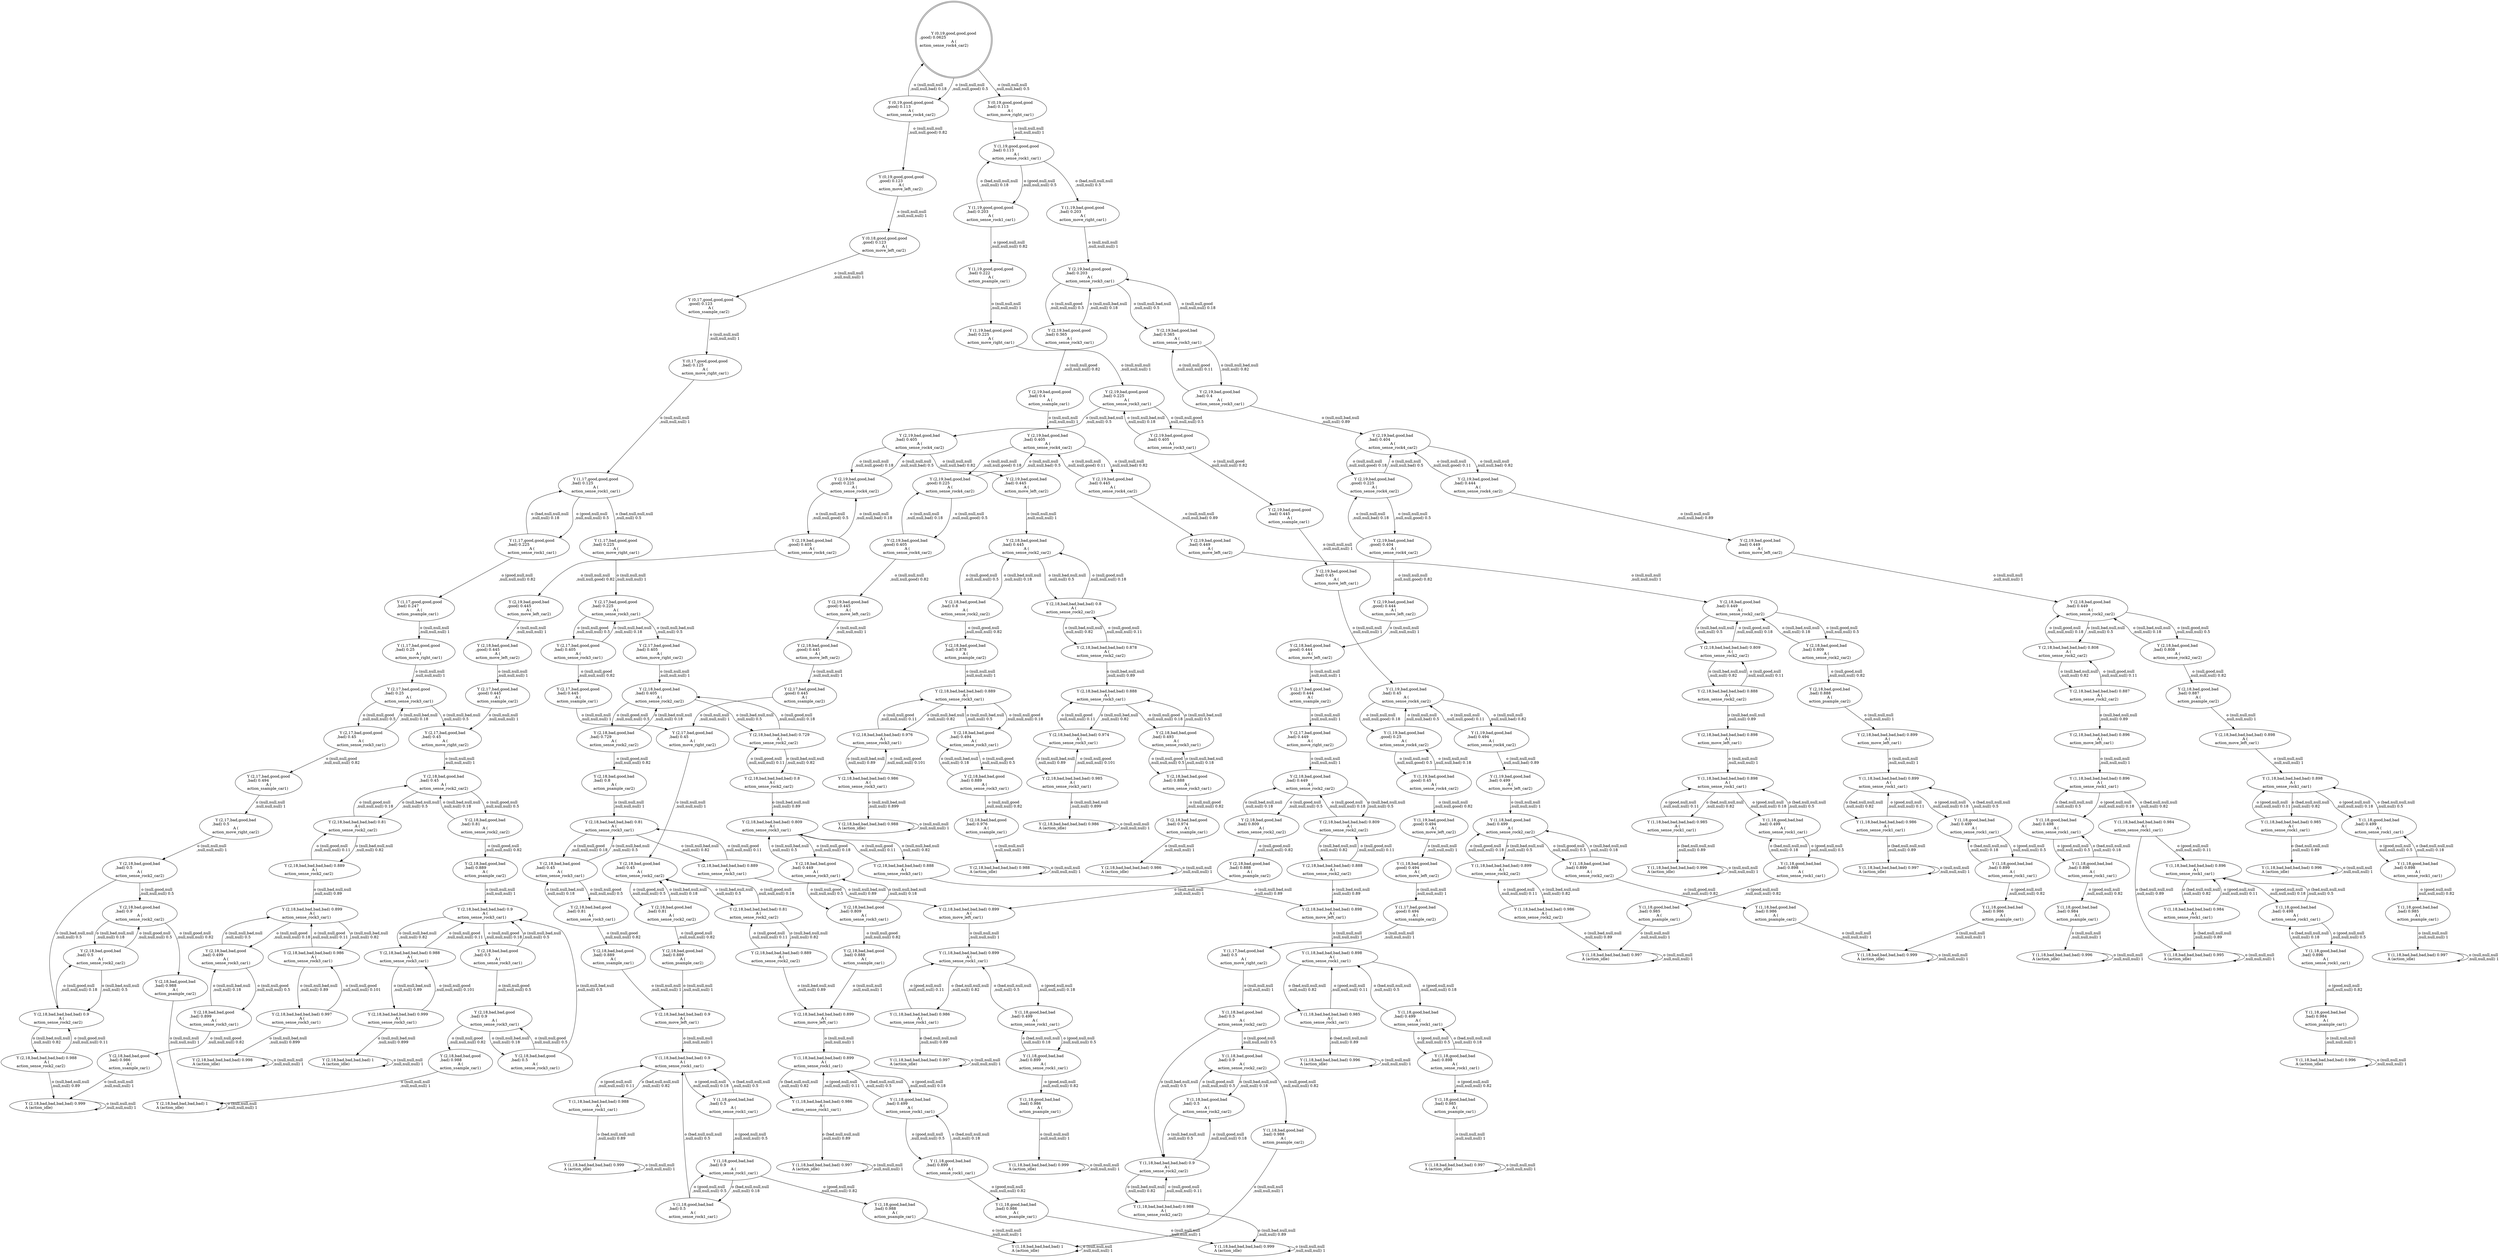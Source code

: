 digraph G
{
root [label="Y (0,19,good,good,good\n,good) 0.0625\lA (\naction_sense_rock4_car2)\l" shape=doublecircle labeljust="l"];
x0row15 [label="Y (0,19,good,good,good\n,good) 0.113\lA (\naction_sense_rock4_car2)\l"];
x0row16 [label="Y (0,19,good,good,good\n,bad) 0.113\lA (\naction_move_right_car1)\l"];
x0row31 [label="Y (0,19,good,good,good\n,good) 0.123\lA (\naction_move_left_car2)\l"];
x0row40 [label="Y (0,18,good,good,good\n,good) 0.123\lA (\naction_move_left_car2)\l"];
x0row55 [label="Y (0,17,good,good,good\n,good) 0.123\lA (\naction_ssample_car2)\l"];
x0row73 [label="Y (0,17,good,good,good\n,bad) 0.125\lA (\naction_move_right_car1)\l"];
x0row80 [label="Y (1,17,good,good,good\n,bad) 0.125\lA (\naction_sense_rock1_car1)\l"];
x0row94 [label="Y (1,17,bad,good,good\n,bad) 0.25\lA (\naction_move_right_car1)\l"];
x0row95 [label="Y (1,17,good,good,good\n,bad) 0.225\lA (\naction_sense_rock1_car1)\l"];
x0row96 [label="Y (1,17,bad,good,good\n,bad) 0.225\lA (\naction_move_right_car1)\l"];
x0row108 [label="Y (1,17,good,good,good\n,bad) 0.247\lA (\naction_psample_car1)\l"];
x0row130 [label="Y (2,17,bad,good,good\n,bad) 0.25\lA (\naction_sense_rock3_car1)\l"];
x0row141 [label="Y (2,17,bad,good,bad\n,bad) 0.5\lA (\naction_move_right_car2)\l"];
x0row142 [label="Y (2,17,bad,good,good\n,bad) 0.45\lA (\naction_sense_rock3_car1)\l"];
x0row143 [label="Y (2,17,bad,good,bad\n,bad) 0.45\lA (\naction_move_right_car2)\l"];
x0row152 [label="Y (2,17,bad,good,good\n,bad) 0.494\lA (\naction_ssample_car1)\l"];
x0row168 [label="Y (1,17,bad,good,bad\n,bad) 0.5\lA (\naction_move_right_car2)\l"];
x0row171 [label="Y (2,18,bad,good,bad\n,bad) 0.5\lA (\naction_sense_rock2_car2)\l"];
x0row175 [label="Y (1,18,bad,good,bad\n,bad) 0.5\lA (\naction_sense_rock2_car2)\l"];
x0row177 [label="Y (2,18,bad,good,bad\n,bad) 0.5\lA (\naction_sense_rock2_car2)\l"];
x0row180 [label="Y (2,18,bad,bad,bad,bad) 1\lA (action_idle)\l"];
x0row181 [label="Y (2,18,bad,good,bad\n,bad) 0.9\lA (\naction_sense_rock2_car2)\l"];
x0row182 [label="Y (2,18,bad,bad,bad,bad) 0.9\lA (\naction_sense_rock2_car2)\l"];
x0row183 [label="Y (1,18,bad,good,bad\n,bad) 0.9\lA (\naction_sense_rock2_car2)\l"];
x0row188 [label="Y (2,18,bad,good,bad\n,bad) 0.988\lA (\naction_psample_car2)\l"];
x0row189 [label="Y (1,18,bad,good,bad\n,bad) 0.988\lA (\naction_psample_car2)\l"];
x0row195 [label="Y (1,18,bad,bad,bad,bad) 1\lA (action_idle)\l"];
x0row200 [label="Y (1,18,bad,bad,bad,bad) 0.9\lA (\naction_sense_rock2_car2)\l"];
x0row205 [label="Y (2,18,bad,bad,bad,bad) 0.988\lA (\naction_sense_rock2_car2)\l"];
x0row206 [label="Y (1,18,bad,bad,bad,bad) 0.988\lA (\naction_sense_rock2_car2)\l"];
x0row211 [label="Y (2,18,bad,bad,bad,bad) 0.999\lA (action_idle)\l"];
x0row212 [label="Y (1,18,bad,bad,bad,bad) 0.999\lA (action_idle)\l"];
x0row383 [label="Y (1,18,bad,bad,bad,bad) 0.997\lA (action_idle)\l"];
x0row221 [label="Y (2,18,bad,good,bad\n,bad) 0.45\lA (\naction_sense_rock2_car2)\l"];
x0row232 [label="Y (2,18,bad,bad,bad,bad) 0.9\lA (\naction_sense_rock3_car1)\l"];
x0row233 [label="Y (2,18,bad,good,bad\n,bad) 0.81\lA (\naction_sense_rock2_car2)\l"];
x0row234 [label="Y (2,18,bad,bad,bad,bad) 0.81\lA (\naction_sense_rock2_car2)\l"];
x0row244 [label="Y (2,18,bad,good,bad\n,bad) 0.889\lA (\naction_psample_car2)\l"];
x0row259 [label="Y (2,18,bad,bad,good\n,bad) 0.5\lA (\naction_sense_rock3_car1)\l"];
x0row260 [label="Y (2,18,bad,bad,bad,bad) 0.988\lA (\naction_sense_rock3_car1)\l"];
x0row267 [label="Y (2,18,bad,bad,good\n,bad) 0.5\lA (\naction_sense_rock3_car1)\l"];
x0row269 [label="Y (2,18,bad,bad,good\n,bad) 0.9\lA (\naction_sense_rock3_car1)\l"];
x0row277 [label="Y (2,18,bad,bad,good\n,bad) 0.988\lA (\naction_ssample_car1)\l"];
x0row293 [label="Y (2,18,bad,bad,bad,bad) 0.999\lA (\naction_sense_rock3_car1)\l"];
x0row299 [label="Y (1,18,bad,bad,bad,bad) 0.999\lA (action_idle)\l"];
x0row301 [label="Y (2,18,bad,bad,bad,bad) 1\lA (action_idle)\l"];
x0row322 [label="Y (2,18,bad,bad,bad,bad) 0.889\lA (\naction_sense_rock2_car2)\l"];
x0row332 [label="Y (2,18,bad,bad,bad,bad) 0.899\lA (\naction_sense_rock3_car1)\l"];
x0row337 [label="Y (2,18,bad,bad,good\n,bad) 0.499\lA (\naction_sense_rock3_car1)\l"];
x0row338 [label="Y (2,18,bad,bad,bad,bad) 0.986\lA (\naction_sense_rock3_car1)\l"];
x0row347 [label="Y (2,18,bad,bad,good\n,bad) 0.899\lA (\naction_sense_rock3_car1)\l"];
x0row356 [label="Y (2,18,bad,bad,good\n,bad) 0.986\lA (\naction_ssample_car1)\l"];
x0row376 [label="Y (2,18,bad,bad,bad,bad) 0.997\lA (\naction_sense_rock3_car1)\l"];
x0row742 [label="Y (1,18,good,bad,bad\n,bad) 0.899\lA (\naction_sense_rock1_car1)\l"];
x0row385 [label="Y (2,18,bad,bad,bad,bad) 0.998\lA (action_idle)\l"];
x0row404 [label="Y (2,17,bad,good,good\n,bad) 0.225\lA (\naction_sense_rock3_car1)\l"];
x0row416 [label="Y (2,17,bad,good,bad\n,bad) 0.45\lA (\naction_move_right_car2)\l"];
x0row419 [label="Y (2,17,bad,good,good\n,bad) 0.405\lA (\naction_sense_rock3_car1)\l"];
x0row420 [label="Y (2,17,bad,good,bad\n,bad) 0.405\lA (\naction_move_right_car2)\l"];
x0row431 [label="Y (2,17,bad,good,good\n,bad) 0.445\lA (\naction_ssample_car1)\l"];
x0row453 [label="Y (2,18,bad,good,bad\n,bad) 0.45\lA (\naction_sense_rock2_car2)\l"];
x0row463 [label="Y (2,18,bad,bad,bad,bad) 0.9\lA (\naction_move_left_car1)\l"];
x0row464 [label="Y (2,18,bad,good,bad\n,bad) 0.81\lA (\naction_sense_rock2_car2)\l"];
x0row465 [label="Y (2,18,bad,bad,bad,bad) 0.81\lA (\naction_sense_rock2_car2)\l"];
x0row473 [label="Y (2,18,bad,good,bad\n,bad) 0.889\lA (\naction_psample_car2)\l"];
x0row482 [label="Y (1,18,bad,bad,bad,bad) 0.9\lA (\naction_sense_rock1_car1)\l"];
x0row491 [label="Y (1,18,good,bad,bad\n,bad) 0.5\lA (\naction_sense_rock1_car1)\l"];
x0row492 [label="Y (1,18,bad,bad,bad,bad) 0.988\lA (\naction_sense_rock1_car1)\l"];
x0row498 [label="Y (1,18,good,bad,bad\n,bad) 0.5\lA (\naction_sense_rock1_car1)\l"];
x0row500 [label="Y (1,18,good,bad,bad\n,bad) 0.9\lA (\naction_sense_rock1_car1)\l"];
x0row507 [label="Y (1,18,good,bad,bad\n,bad) 0.988\lA (\naction_psample_car1)\l"];
x0row526 [label="Y (1,18,bad,bad,bad,bad) 0.999\lA (action_idle)\l"];
x0row544 [label="Y (2,18,bad,bad,bad,bad) 0.889\lA (\naction_sense_rock2_car2)\l"];
x0row552 [label="Y (2,18,bad,bad,bad,bad) 0.899\lA (\naction_move_left_car1)\l"];
x0row553 [label="Y (1,18,bad,bad,bad,bad) 0.899\lA (\naction_sense_rock1_car1)\l"];
x0row563 [label="Y (1,18,good,bad,bad\n,bad) 0.499\lA (\naction_sense_rock1_car1)\l"];
x0row564 [label="Y (1,18,bad,bad,bad,bad) 0.986\lA (\naction_sense_rock1_car1)\l"];
x0row572 [label="Y (1,18,good,bad,bad\n,bad) 0.899\lA (\naction_sense_rock1_car1)\l"];
x0row581 [label="Y (1,18,good,bad,bad\n,bad) 0.986\lA (\naction_psample_car1)\l"];
x0row605 [label="Y (1,18,bad,bad,bad,bad) 0.997\lA (action_idle)\l"];
x0row625 [label="Y (2,18,bad,good,bad\n,bad) 0.405\lA (\naction_sense_rock2_car2)\l"];
x0row638 [label="Y (2,18,bad,bad,bad,bad) 0.81\lA (\naction_sense_rock3_car1)\l"];
x0row639 [label="Y (2,18,bad,good,bad\n,bad) 0.729\lA (\naction_sense_rock2_car2)\l"];
x0row640 [label="Y (2,18,bad,bad,bad,bad) 0.729\lA (\naction_sense_rock2_car2)\l"];
x0row652 [label="Y (2,18,bad,good,bad\n,bad) 0.8\lA (\naction_psample_car2)\l"];
x0row671 [label="Y (2,18,bad,bad,good\n,bad) 0.45\lA (\naction_sense_rock3_car1)\l"];
x0row672 [label="Y (2,18,bad,bad,bad,bad) 0.889\lA (\naction_sense_rock3_car1)\l"];
x0row682 [label="Y (2,18,bad,bad,good\n,bad) 0.81\lA (\naction_sense_rock3_car1)\l"];
x0row692 [label="Y (2,18,bad,bad,good\n,bad) 0.889\lA (\naction_ssample_car1)\l"];
x0row712 [label="Y (2,18,bad,bad,bad,bad) 0.899\lA (\naction_move_left_car1)\l"];
x0row718 [label="Y (1,18,bad,bad,bad,bad) 0.899\lA (\naction_sense_rock1_car1)\l"];
x0row730 [label="Y (1,18,good,bad,bad\n,bad) 0.499\lA (\naction_sense_rock1_car1)\l"];
x0row731 [label="Y (1,18,bad,bad,bad,bad) 0.986\lA (\naction_sense_rock1_car1)\l"];
x0row1689 [label="Y (2,19,bad,good,bad\n,bad) 0.405\lA (\naction_sense_rock4_car2)\l"];
x0row753 [label="Y (1,18,good,bad,bad\n,bad) 0.986\lA (\naction_psample_car1)\l"];
x0row784 [label="Y (1,18,bad,bad,bad,bad) 0.997\lA (action_idle)\l"];
x0row812 [label="Y (2,18,bad,bad,bad,bad) 0.8\lA (\naction_sense_rock2_car2)\l"];
x0row824 [label="Y (2,18,bad,bad,bad,bad) 0.809\lA (\naction_sense_rock3_car1)\l"];
x0row831 [label="Y (2,18,bad,bad,good\n,bad) 0.449\lA (\naction_sense_rock3_car1)\l"];
x0row832 [label="Y (2,18,bad,bad,bad,bad) 0.888\lA (\naction_sense_rock3_car1)\l"];
x0row843 [label="Y (2,18,bad,bad,good\n,bad) 0.809\lA (\naction_sense_rock3_car1)\l"];
x0row854 [label="Y (2,18,bad,bad,good\n,bad) 0.888\lA (\naction_ssample_car1)\l"];
x0row878 [label="Y (2,18,bad,bad,bad,bad) 0.898\lA (\naction_move_left_car1)\l"];
x0row885 [label="Y (1,18,bad,bad,bad,bad) 0.898\lA (\naction_sense_rock1_car1)\l"];
x0row893 [label="Y (2,18,bad,bad,bad,bad) 0.888\lA (\naction_sense_rock2_car2)\l"];
x0row899 [label="Y (1,18,good,bad,bad\n,bad) 0.499\lA (\naction_sense_rock1_car1)\l"];
x0row900 [label="Y (1,18,bad,bad,bad,bad) 0.985\lA (\naction_sense_rock1_car1)\l"];
x0row913 [label="Y (1,18,good,bad,bad\n,bad) 0.898\lA (\naction_sense_rock1_car1)\l"];
x0row926 [label="Y (1,18,good,bad,bad\n,bad) 0.985\lA (\naction_psample_car1)\l"];
x0row963 [label="Y (1,18,bad,bad,bad,bad) 0.996\lA (action_idle)\l"];
x0row986 [label="Y (1,19,good,good,good\n,bad) 0.113\lA (\naction_sense_rock1_car1)\l"];
x0row1003 [label="Y (1,19,bad,good,good\n,bad) 0.225\lA (\naction_move_right_car1)\l"];
x0row1004 [label="Y (1,19,good,good,good\n,bad) 0.203\lA (\naction_sense_rock1_car1)\l"];
x0row1005 [label="Y (1,19,bad,good,good\n,bad) 0.203\lA (\naction_move_right_car1)\l"];
x0row1020 [label="Y (1,19,good,good,good\n,bad) 0.222\lA (\naction_psample_car1)\l"];
x0row1050 [label="Y (2,19,bad,good,good\n,bad) 0.225\lA (\naction_sense_rock3_car1)\l"];
x0row1065 [label="Y (2,19,bad,good,bad\n,bad) 0.45\lA (\naction_move_left_car1)\l"];
x0row1066 [label="Y (2,19,bad,good,good\n,bad) 0.405\lA (\naction_sense_rock3_car1)\l"];
x0row1067 [label="Y (2,19,bad,good,bad\n,bad) 0.405\lA (\naction_sense_rock4_car2)\l"];
x0row1080 [label="Y (2,19,bad,good,good\n,bad) 0.445\lA (\naction_ssample_car1)\l"];
x0row1104 [label="Y (1,19,bad,good,bad\n,bad) 0.45\lA (\naction_sense_rock4_car2)\l"];
x0row1122 [label="Y (1,19,bad,good,bad\n,good) 0.25\lA (\naction_sense_rock4_car2)\l"];
x0row1123 [label="Y (1,19,bad,good,bad\n,bad) 0.494\lA (\naction_sense_rock4_car2)\l"];
x0row1132 [label="Y (1,19,bad,good,bad\n,good) 0.45\lA (\naction_sense_rock4_car2)\l"];
x0row1142 [label="Y (1,19,bad,good,bad\n,good) 0.494\lA (\naction_move_left_car2)\l"];
x0row1148 [label="Y (1,18,bad,good,bad\n,good) 0.494\lA (\naction_move_left_car2)\l"];
x0row1158 [label="Y (1,17,bad,good,bad\n,good) 0.494\lA (\naction_ssample_car2)\l"];
x0row1183 [label="Y (1,18,bad,good,bad\n,bad) 0.5\lA (\naction_sense_rock2_car2)\l"];
x0row1215 [label="Y (1,19,bad,good,bad\n,bad) 0.499\lA (\naction_move_left_car2)\l"];
x0row1221 [label="Y (1,18,bad,good,bad\n,bad) 0.499\lA (\naction_sense_rock2_car2)\l"];
x0row1233 [label="Y (1,18,bad,bad,bad,bad) 0.999\lA (action_idle)\l"];
x0row1234 [label="Y (1,18,bad,good,bad\n,bad) 0.899\lA (\naction_sense_rock2_car2)\l"];
x0row1235 [label="Y (1,18,bad,bad,bad,bad) 0.899\lA (\naction_sense_rock2_car2)\l"];
x0row1246 [label="Y (1,18,bad,good,bad\n,bad) 0.986\lA (\naction_psample_car2)\l"];
x0row1278 [label="Y (1,18,bad,bad,bad,bad) 0.986\lA (\naction_sense_rock2_car2)\l"];
x0row1289 [label="Y (1,18,bad,bad,bad,bad) 0.997\lA (action_idle)\l"];
x0row1314 [label="Y (2,19,bad,good,bad\n,good) 0.225\lA (\naction_sense_rock4_car2)\l"];
x0row1315 [label="Y (2,19,bad,good,bad\n,bad) 0.445\lA (\naction_move_left_car2)\l"];
x0row1327 [label="Y (2,19,bad,good,bad\n,good) 0.405\lA (\naction_sense_rock4_car2)\l"];
x0row1340 [label="Y (2,19,bad,good,bad\n,good) 0.445\lA (\naction_move_left_car2)\l"];
x0row1347 [label="Y (2,18,bad,good,bad\n,good) 0.445\lA (\naction_move_left_car2)\l"];
x0row1360 [label="Y (2,17,bad,good,bad\n,good) 0.445\lA (\naction_ssample_car2)\l"];
x0row1387 [label="Y (2,18,bad,good,bad\n,bad) 0.445\lA (\naction_sense_rock2_car2)\l"];
x0row1403 [label="Y (2,18,bad,bad,bad,bad) 0.889\lA (\naction_sense_rock3_car1)\l"];
x0row1404 [label="Y (2,18,bad,good,bad\n,bad) 0.8\lA (\naction_sense_rock2_car2)\l"];
x0row1405 [label="Y (2,18,bad,bad,bad,bad) 0.8\lA (\naction_sense_rock2_car2)\l"];
x0row1420 [label="Y (2,18,bad,good,bad\n,bad) 0.878\lA (\naction_psample_car2)\l"];
x0row1442 [label="Y (2,18,bad,bad,bad,bad) 0.988\lA (action_idle)\l"];
x0row1443 [label="Y (2,18,bad,bad,good\n,bad) 0.494\lA (\naction_sense_rock3_car1)\l"];
x0row1444 [label="Y (2,18,bad,bad,bad,bad) 0.976\lA (\naction_sense_rock3_car1)\l"];
x0row1456 [label="Y (2,18,bad,bad,good\n,bad) 0.889\lA (\naction_sense_rock3_car1)\l"];
x0row1468 [label="Y (2,18,bad,bad,good\n,bad) 0.976\lA (\naction_ssample_car1)\l"];
x0row1501 [label="Y (2,18,bad,bad,bad,bad) 0.986\lA (\naction_sense_rock3_car1)\l"];
x0row1513 [label="Y (2,18,bad,bad,bad,bad) 0.988\lA (action_idle)\l"];
x0row1545 [label="Y (2,18,bad,bad,bad,bad) 0.878\lA (\naction_sense_rock2_car2)\l"];
x0row1560 [label="Y (2,18,bad,bad,bad,bad) 0.888\lA (\naction_sense_rock3_car1)\l"];
x0row1567 [label="Y (2,18,bad,bad,bad,bad) 0.986\lA (action_idle)\l"];
x0row1568 [label="Y (2,18,bad,bad,good\n,bad) 0.493\lA (\naction_sense_rock3_car1)\l"];
x0row1569 [label="Y (2,18,bad,bad,bad,bad) 0.974\lA (\naction_sense_rock3_car1)\l"];
x0row1582 [label="Y (2,18,bad,bad,good\n,bad) 0.888\lA (\naction_sense_rock3_car1)\l"];
x0row1595 [label="Y (2,18,bad,bad,good\n,bad) 0.974\lA (\naction_ssample_car1)\l"];
x0row1633 [label="Y (2,18,bad,bad,bad,bad) 0.985\lA (\naction_sense_rock3_car1)\l"];
x0row1646 [label="Y (2,18,bad,bad,bad,bad) 0.986\lA (action_idle)\l"];
x0row1673 [label="Y (2,19,bad,good,good\n,bad) 0.203\lA (\naction_sense_rock3_car1)\l"];
x0row1692 [label="Y (2,19,bad,good,good\n,bad) 0.365\lA (\naction_sense_rock3_car1)\l"];
x0row1693 [label="Y (2,19,bad,good,bad\n,bad) 0.365\lA (\naction_sense_rock3_car1)\l"];
x0row1708 [label="Y (2,19,bad,good,good\n,bad) 0.4\lA (\naction_ssample_car1)\l"];
x0row1744 [label="Y (2,19,bad,good,bad\n,good) 0.225\lA (\naction_sense_rock4_car2)\l"];
x0row1745 [label="Y (2,19,bad,good,bad\n,bad) 0.445\lA (\naction_sense_rock4_car2)\l"];
x0row1756 [label="Y (2,19,bad,good,bad\n,good) 0.405\lA (\naction_sense_rock4_car2)\l"];
x0row1767 [label="Y (2,19,bad,good,bad\n,good) 0.445\lA (\naction_move_left_car2)\l"];
x0row1774 [label="Y (2,18,bad,good,bad\n,good) 0.445\lA (\naction_move_left_car2)\l"];
x0row1785 [label="Y (2,17,bad,good,bad\n,good) 0.445\lA (\naction_ssample_car2)\l"];
x0row1813 [label="Y (2,19,bad,good,bad\n,bad) 0.449\lA (\naction_move_left_car2)\l"];
x0row1820 [label="Y (2,18,bad,good,bad\n,bad) 0.449\lA (\naction_sense_rock2_car2)\l"];
x0row1833 [label="Y (2,18,bad,bad,bad,bad) 0.899\lA (\naction_move_left_car1)\l"];
x0row1834 [label="Y (2,18,bad,good,bad\n,bad) 0.809\lA (\naction_sense_rock2_car2)\l"];
x0row1835 [label="Y (2,18,bad,bad,bad,bad) 0.809\lA (\naction_sense_rock2_car2)\l"];
x0row1847 [label="Y (2,18,bad,good,bad\n,bad) 0.888\lA (\naction_psample_car2)\l"];
x0row1862 [label="Y (1,18,bad,bad,bad,bad) 0.899\lA (\naction_sense_rock1_car1)\l"];
x0row1875 [label="Y (1,18,good,bad,bad\n,bad) 0.499\lA (\naction_sense_rock1_car1)\l"];
x0row1876 [label="Y (1,18,bad,bad,bad,bad) 0.986\lA (\naction_sense_rock1_car1)\l"];
x0row1887 [label="Y (1,18,good,bad,bad\n,bad) 0.899\lA (\naction_sense_rock1_car1)\l"];
x0row1898 [label="Y (1,18,good,bad,bad\n,bad) 0.986\lA (\naction_psample_car1)\l"];
x0row1920 [label="Y (1,18,bad,bad,bad,bad) 0.997\lA (action_idle)\l"];
x0row1948 [label="Y (2,18,bad,bad,bad,bad) 0.888\lA (\naction_sense_rock2_car2)\l"];
x0row1960 [label="Y (2,18,bad,bad,bad,bad) 0.898\lA (\naction_move_left_car1)\l"];
x0row1963 [label="Y (1,18,bad,bad,bad,bad) 0.898\lA (\naction_sense_rock1_car1)\l"];
x0row1977 [label="Y (1,18,good,bad,bad\n,bad) 0.499\lA (\naction_sense_rock1_car1)\l"];
x0row1978 [label="Y (1,18,bad,bad,bad,bad) 0.985\lA (\naction_sense_rock1_car1)\l"];
x0row1990 [label="Y (1,18,good,bad,bad\n,bad) 0.898\lA (\naction_sense_rock1_car1)\l"];
x0row2003 [label="Y (1,18,good,bad,bad\n,bad) 0.985\lA (\naction_psample_car1)\l"];
x0row2029 [label="Y (1,18,bad,bad,bad,bad) 0.996\lA (action_idle)\l"];
x0row2056 [label="Y (2,19,bad,good,bad\n,bad) 0.4\lA (\naction_sense_rock3_car1)\l"];
x0row2071 [label="Y (2,19,bad,good,bad\n,bad) 0.404\lA (\naction_sense_rock4_car2)\l"];
x0row2095 [label="Y (2,19,bad,good,bad\n,good) 0.225\lA (\naction_sense_rock4_car2)\l"];
x0row2096 [label="Y (2,19,bad,good,bad\n,bad) 0.444\lA (\naction_sense_rock4_car2)\l"];
x0row2110 [label="Y (2,19,bad,good,bad\n,good) 0.404\lA (\naction_sense_rock4_car2)\l"];
x0row2125 [label="Y (2,19,bad,good,bad\n,good) 0.444\lA (\naction_move_left_car2)\l"];
x0row2134 [label="Y (2,18,bad,good,bad\n,good) 0.444\lA (\naction_move_left_car2)\l"];
x0row2149 [label="Y (2,17,bad,good,bad\n,good) 0.444\lA (\naction_ssample_car2)\l"];
x0row2167 [label="Y (2,17,bad,good,bad\n,bad) 0.449\lA (\naction_move_right_car2)\l"];
x0row2179 [label="Y (2,18,bad,good,bad\n,bad) 0.449\lA (\naction_sense_rock2_car2)\l"];
x0row2192 [label="Y (2,18,bad,good,bad\n,bad) 0.809\lA (\naction_sense_rock2_car2)\l"];
x0row2193 [label="Y (2,18,bad,bad,bad,bad) 0.809\lA (\naction_sense_rock2_car2)\l"];
x0row2204 [label="Y (2,18,bad,good,bad\n,bad) 0.888\lA (\naction_psample_car2)\l"];
x0row2250 [label="Y (2,19,bad,good,bad\n,bad) 0.449\lA (\naction_move_left_car2)\l"];
x0row2259 [label="Y (2,18,bad,good,bad\n,bad) 0.449\lA (\naction_sense_rock2_car2)\l"];
x0row2276 [label="Y (2,18,bad,bad,bad,bad) 0.898\lA (\naction_move_left_car1)\l"];
x0row2277 [label="Y (2,18,bad,good,bad\n,bad) 0.808\lA (\naction_sense_rock2_car2)\l"];
x0row2278 [label="Y (2,18,bad,bad,bad,bad) 0.808\lA (\naction_sense_rock2_car2)\l"];
x0row2294 [label="Y (2,18,bad,good,bad\n,bad) 0.887\lA (\naction_psample_car2)\l"];
x0row2315 [label="Y (1,18,bad,bad,bad,bad) 0.898\lA (\naction_sense_rock1_car1)\l"];
x0row2332 [label="Y (1,18,bad,bad,bad,bad) 0.997\lA (action_idle)\l"];
x0row2333 [label="Y (1,18,good,bad,bad\n,bad) 0.499\lA (\naction_sense_rock1_car1)\l"];
x0row2334 [label="Y (1,18,bad,bad,bad,bad) 0.985\lA (\naction_sense_rock1_car1)\l"];
x0row2349 [label="Y (1,18,good,bad,bad\n,bad) 0.898\lA (\naction_sense_rock1_car1)\l"];
x0row2364 [label="Y (1,18,good,bad,bad\n,bad) 0.985\lA (\naction_psample_car1)\l"];
x0row2408 [label="Y (1,18,bad,bad,bad,bad) 0.996\lA (action_idle)\l"];
x0row2446 [label="Y (2,18,bad,bad,bad,bad) 0.887\lA (\naction_sense_rock2_car2)\l"];
x0row2462 [label="Y (2,18,bad,bad,bad,bad) 0.896\lA (\naction_move_left_car1)\l"];
x0row2467 [label="Y (1,18,bad,bad,bad,bad) 0.896\lA (\naction_sense_rock1_car1)\l"];
x0row2485 [label="Y (1,18,bad,bad,bad,bad) 0.996\lA (action_idle)\l"];
x0row2486 [label="Y (1,18,good,bad,bad\n,bad) 0.498\lA (\naction_sense_rock1_car1)\l"];
x0row2487 [label="Y (1,18,bad,bad,bad,bad) 0.984\lA (\naction_sense_rock1_car1)\l"];
x0row2503 [label="Y (1,18,good,bad,bad\n,bad) 0.896\lA (\naction_sense_rock1_car1)\l"];
x0row2520 [label="Y (1,18,good,bad,bad\n,bad) 0.984\lA (\naction_psample_car1)\l"];
x0row2571 [label="Y (1,18,bad,bad,bad,bad) 0.984\lA (\naction_sense_rock1_car1)\l"];
x0row2573 [label="Y (1,18,bad,bad,bad,bad) 0.896\lA (\naction_sense_rock1_car1)\l"];
x0row2574 [label="Y (1,18,bad,bad,bad,bad) 0.995\lA (action_idle)\l"];
x0row2591 [label="Y (1,18,good,bad,bad\n,bad) 0.498\lA (\naction_sense_rock1_car1)\l"];
x0row2608 [label="Y (1,18,good,bad,bad\n,bad) 0.896\lA (\naction_sense_rock1_car1)\l"];
x0row2625 [label="Y (1,18,good,bad,bad\n,bad) 0.984\lA (\naction_psample_car1)\l"];
x0row2643 [label="Y (1,18,bad,bad,bad,bad) 0.996\lA (action_idle)\l"];
root -> x0row15 [label="o (null,null,null\n,null,null,good) 0.5\l"];
root -> x0row16 [label="o (null,null,null\n,null,null,bad) 0.5\l"];
x0row15 -> x0row31 [label="o (null,null,null\n,null,null,good) 0.82\l"];
x0row15 -> root [label="o (null,null,null\n,null,null,bad) 0.18\l"];
x0row31 -> x0row40 [label="o (null,null,null\n,null,null,null) 1\l"];
x0row40 -> x0row55 [label="o (null,null,null\n,null,null,null) 1\l"];
x0row55 -> x0row73 [label="o (null,null,null\n,null,null,null) 1\l"];
x0row73 -> x0row80 [label="o (null,null,null\n,null,null,null) 1\l"];
x0row80 -> x0row95 [label="o (good,null,null\n,null,null,null) 0.5\l"];
x0row80 -> x0row96 [label="o (bad,null,null,null\n,null,null) 0.5\l"];
x0row95 -> x0row108 [label="o (good,null,null\n,null,null,null) 0.82\l"];
x0row95 -> x0row80 [label="o (bad,null,null,null\n,null,null) 0.18\l"];
x0row108 -> x0row94 [label="o (null,null,null\n,null,null,null) 1\l"];
x0row94 -> x0row130 [label="o (null,null,null\n,null,null,null) 1\l"];
x0row130 -> x0row142 [label="o (null,null,good\n,null,null,null) 0.5\l"];
x0row130 -> x0row143 [label="o (null,null,bad,null\n,null,null) 0.5\l"];
x0row142 -> x0row152 [label="o (null,null,good\n,null,null,null) 0.82\l"];
x0row142 -> x0row130 [label="o (null,null,bad,null\n,null,null) 0.18\l"];
x0row152 -> x0row141 [label="o (null,null,null\n,null,null,null) 1\l"];
x0row141 -> x0row171 [label="o (null,null,null\n,null,null,null) 1\l"];
x0row171 -> x0row181 [label="o (null,good,null\n,null,null,null) 0.5\l"];
x0row171 -> x0row182 [label="o (null,bad,null,null\n,null,null) 0.5\l"];
x0row181 -> x0row188 [label="o (null,good,null\n,null,null,null) 0.82\l"];
x0row181 -> x0row177 [label="o (null,bad,null,null\n,null,null) 0.18\l"];
x0row188 -> x0row180 [label="o (null,null,null\n,null,null,null) 1\l"];
x0row180 -> x0row180 [label="o (null,null,null\n,null,null,null) 1\l"];
x0row177 -> x0row181 [label="o (null,good,null\n,null,null,null) 0.5\l"];
x0row177 -> x0row182 [label="o (null,bad,null,null\n,null,null) 0.5\l"];
x0row182 -> x0row177 [label="o (null,good,null\n,null,null,null) 0.18\l"];
x0row182 -> x0row205 [label="o (null,bad,null,null\n,null,null) 0.82\l"];
x0row205 -> x0row182 [label="o (null,good,null\n,null,null,null) 0.11\l"];
x0row205 -> x0row211 [label="o (null,bad,null,null\n,null,null) 0.89\l"];
x0row211 -> x0row211 [label="o (null,null,null\n,null,null,null) 1\l"];
x0row143 -> x0row221 [label="o (null,null,null\n,null,null,null) 1\l"];
x0row221 -> x0row233 [label="o (null,good,null\n,null,null,null) 0.5\l"];
x0row221 -> x0row234 [label="o (null,bad,null,null\n,null,null) 0.5\l"];
x0row233 -> x0row244 [label="o (null,good,null\n,null,null,null) 0.82\l"];
x0row233 -> x0row221 [label="o (null,bad,null,null\n,null,null) 0.18\l"];
x0row244 -> x0row232 [label="o (null,null,null\n,null,null,null) 1\l"];
x0row232 -> x0row259 [label="o (null,null,good\n,null,null,null) 0.18\l"];
x0row232 -> x0row260 [label="o (null,null,bad,null\n,null,null) 0.82\l"];
x0row259 -> x0row269 [label="o (null,null,good\n,null,null,null) 0.5\l"];
x0row259 -> x0row232 [label="o (null,null,bad,null\n,null,null) 0.5\l"];
x0row269 -> x0row277 [label="o (null,null,good\n,null,null,null) 0.82\l"];
x0row269 -> x0row267 [label="o (null,null,bad,null\n,null,null) 0.18\l"];
x0row277 -> x0row180 [label="o (null,null,null\n,null,null,null) 1\l"];
x0row267 -> x0row269 [label="o (null,null,good\n,null,null,null) 0.5\l"];
x0row267 -> x0row232 [label="o (null,null,bad,null\n,null,null) 0.5\l"];
x0row260 -> x0row232 [label="o (null,null,good\n,null,null,null) 0.11\l"];
x0row260 -> x0row293 [label="o (null,null,bad,null\n,null,null) 0.89\l"];
x0row293 -> x0row260 [label="o (null,null,good\n,null,null,null) 0.101\l"];
x0row293 -> x0row301 [label="o (null,null,bad,null\n,null,null) 0.899\l"];
x0row301 -> x0row301 [label="o (null,null,null\n,null,null,null) 1\l"];
x0row234 -> x0row221 [label="o (null,good,null\n,null,null,null) 0.18\l"];
x0row234 -> x0row322 [label="o (null,bad,null,null\n,null,null) 0.82\l"];
x0row322 -> x0row234 [label="o (null,good,null\n,null,null,null) 0.11\l"];
x0row322 -> x0row332 [label="o (null,bad,null,null\n,null,null) 0.89\l"];
x0row332 -> x0row337 [label="o (null,null,good\n,null,null,null) 0.18\l"];
x0row332 -> x0row338 [label="o (null,null,bad,null\n,null,null) 0.82\l"];
x0row337 -> x0row347 [label="o (null,null,good\n,null,null,null) 0.5\l"];
x0row337 -> x0row332 [label="o (null,null,bad,null\n,null,null) 0.5\l"];
x0row347 -> x0row356 [label="o (null,null,good\n,null,null,null) 0.82\l"];
x0row347 -> x0row337 [label="o (null,null,bad,null\n,null,null) 0.18\l"];
x0row356 -> x0row211 [label="o (null,null,null\n,null,null,null) 1\l"];
x0row338 -> x0row332 [label="o (null,null,good\n,null,null,null) 0.11\l"];
x0row338 -> x0row376 [label="o (null,null,bad,null\n,null,null) 0.89\l"];
x0row376 -> x0row338 [label="o (null,null,good\n,null,null,null) 0.101\l"];
x0row376 -> x0row385 [label="o (null,null,bad,null\n,null,null) 0.899\l"];
x0row385 -> x0row385 [label="o (null,null,null\n,null,null,null) 1\l"];
x0row96 -> x0row404 [label="o (null,null,null\n,null,null,null) 1\l"];
x0row404 -> x0row419 [label="o (null,null,good\n,null,null,null) 0.5\l"];
x0row404 -> x0row420 [label="o (null,null,bad,null\n,null,null) 0.5\l"];
x0row419 -> x0row431 [label="o (null,null,good\n,null,null,null) 0.82\l"];
x0row419 -> x0row404 [label="o (null,null,bad,null\n,null,null) 0.18\l"];
x0row431 -> x0row416 [label="o (null,null,null\n,null,null,null) 1\l"];
x0row416 -> x0row453 [label="o (null,null,null\n,null,null,null) 1\l"];
x0row453 -> x0row464 [label="o (null,good,null\n,null,null,null) 0.5\l"];
x0row453 -> x0row465 [label="o (null,bad,null,null\n,null,null) 0.5\l"];
x0row464 -> x0row473 [label="o (null,good,null\n,null,null,null) 0.82\l"];
x0row464 -> x0row453 [label="o (null,bad,null,null\n,null,null) 0.18\l"];
x0row473 -> x0row463 [label="o (null,null,null\n,null,null,null) 1\l"];
x0row463 -> x0row482 [label="o (null,null,null\n,null,null,null) 1\l"];
x0row482 -> x0row491 [label="o (good,null,null\n,null,null,null) 0.18\l"];
x0row482 -> x0row492 [label="o (bad,null,null,null\n,null,null) 0.82\l"];
x0row491 -> x0row500 [label="o (good,null,null\n,null,null,null) 0.5\l"];
x0row491 -> x0row482 [label="o (bad,null,null,null\n,null,null) 0.5\l"];
x0row500 -> x0row507 [label="o (good,null,null\n,null,null,null) 0.82\l"];
x0row500 -> x0row498 [label="o (bad,null,null,null\n,null,null) 0.18\l"];
x0row507 -> x0row195 [label="o (null,null,null\n,null,null,null) 1\l"];
x0row195 -> x0row195 [label="o (null,null,null\n,null,null,null) 1\l"];
x0row498 -> x0row500 [label="o (good,null,null\n,null,null,null) 0.5\l"];
x0row498 -> x0row482 [label="o (bad,null,null,null\n,null,null) 0.5\l"];
x0row492 -> x0row482 [label="o (good,null,null\n,null,null,null) 0.11\l"];
x0row492 -> x0row526 [label="o (bad,null,null,null\n,null,null) 0.89\l"];
x0row526 -> x0row526 [label="o (null,null,null\n,null,null,null) 1\l"];
x0row465 -> x0row453 [label="o (null,good,null\n,null,null,null) 0.18\l"];
x0row465 -> x0row544 [label="o (null,bad,null,null\n,null,null) 0.82\l"];
x0row544 -> x0row465 [label="o (null,good,null\n,null,null,null) 0.11\l"];
x0row544 -> x0row552 [label="o (null,bad,null,null\n,null,null) 0.89\l"];
x0row552 -> x0row553 [label="o (null,null,null\n,null,null,null) 1\l"];
x0row553 -> x0row563 [label="o (good,null,null\n,null,null,null) 0.18\l"];
x0row553 -> x0row564 [label="o (bad,null,null,null\n,null,null) 0.82\l"];
x0row563 -> x0row572 [label="o (good,null,null\n,null,null,null) 0.5\l"];
x0row563 -> x0row553 [label="o (bad,null,null,null\n,null,null) 0.5\l"];
x0row572 -> x0row581 [label="o (good,null,null\n,null,null,null) 0.82\l"];
x0row572 -> x0row563 [label="o (bad,null,null,null\n,null,null) 0.18\l"];
x0row581 -> x0row212 [label="o (null,null,null\n,null,null,null) 1\l"];
x0row212 -> x0row212 [label="o (null,null,null\n,null,null,null) 1\l"];
x0row564 -> x0row553 [label="o (good,null,null\n,null,null,null) 0.11\l"];
x0row564 -> x0row605 [label="o (bad,null,null,null\n,null,null) 0.89\l"];
x0row605 -> x0row605 [label="o (null,null,null\n,null,null,null) 1\l"];
x0row420 -> x0row625 [label="o (null,null,null\n,null,null,null) 1\l"];
x0row625 -> x0row639 [label="o (null,good,null\n,null,null,null) 0.5\l"];
x0row625 -> x0row640 [label="o (null,bad,null,null\n,null,null) 0.5\l"];
x0row639 -> x0row652 [label="o (null,good,null\n,null,null,null) 0.82\l"];
x0row639 -> x0row625 [label="o (null,bad,null,null\n,null,null) 0.18\l"];
x0row652 -> x0row638 [label="o (null,null,null\n,null,null,null) 1\l"];
x0row638 -> x0row671 [label="o (null,null,good\n,null,null,null) 0.18\l"];
x0row638 -> x0row672 [label="o (null,null,bad,null\n,null,null) 0.82\l"];
x0row671 -> x0row682 [label="o (null,null,good\n,null,null,null) 0.5\l"];
x0row671 -> x0row638 [label="o (null,null,bad,null\n,null,null) 0.5\l"];
x0row682 -> x0row692 [label="o (null,null,good\n,null,null,null) 0.82\l"];
x0row682 -> x0row671 [label="o (null,null,bad,null\n,null,null) 0.18\l"];
x0row692 -> x0row463 [label="o (null,null,null\n,null,null,null) 1\l"];
x0row672 -> x0row638 [label="o (null,null,good\n,null,null,null) 0.11\l"];
x0row672 -> x0row712 [label="o (null,null,bad,null\n,null,null) 0.89\l"];
x0row712 -> x0row718 [label="o (null,null,null\n,null,null,null) 1\l"];
x0row718 -> x0row730 [label="o (good,null,null\n,null,null,null) 0.18\l"];
x0row718 -> x0row731 [label="o (bad,null,null,null\n,null,null) 0.82\l"];
x0row730 -> x0row742 [label="o (good,null,null\n,null,null,null) 0.5\l"];
x0row730 -> x0row718 [label="o (bad,null,null,null\n,null,null) 0.5\l"];
x0row742 -> x0row753 [label="o (good,null,null\n,null,null,null) 0.82\l"];
x0row742 -> x0row730 [label="o (bad,null,null,null\n,null,null) 0.18\l"];
x0row753 -> x0row299 [label="o (null,null,null\n,null,null,null) 1\l"];
x0row299 -> x0row299 [label="o (null,null,null\n,null,null,null) 1\l"];
x0row731 -> x0row718 [label="o (good,null,null\n,null,null,null) 0.11\l"];
x0row731 -> x0row784 [label="o (bad,null,null,null\n,null,null) 0.89\l"];
x0row784 -> x0row784 [label="o (null,null,null\n,null,null,null) 1\l"];
x0row640 -> x0row625 [label="o (null,good,null\n,null,null,null) 0.18\l"];
x0row640 -> x0row812 [label="o (null,bad,null,null\n,null,null) 0.82\l"];
x0row812 -> x0row640 [label="o (null,good,null\n,null,null,null) 0.11\l"];
x0row812 -> x0row824 [label="o (null,bad,null,null\n,null,null) 0.89\l"];
x0row824 -> x0row831 [label="o (null,null,good\n,null,null,null) 0.18\l"];
x0row824 -> x0row832 [label="o (null,null,bad,null\n,null,null) 0.82\l"];
x0row831 -> x0row843 [label="o (null,null,good\n,null,null,null) 0.5\l"];
x0row831 -> x0row824 [label="o (null,null,bad,null\n,null,null) 0.5\l"];
x0row843 -> x0row854 [label="o (null,null,good\n,null,null,null) 0.82\l"];
x0row843 -> x0row831 [label="o (null,null,bad,null\n,null,null) 0.18\l"];
x0row854 -> x0row552 [label="o (null,null,null\n,null,null,null) 1\l"];
x0row832 -> x0row824 [label="o (null,null,good\n,null,null,null) 0.11\l"];
x0row832 -> x0row878 [label="o (null,null,bad,null\n,null,null) 0.89\l"];
x0row878 -> x0row885 [label="o (null,null,null\n,null,null,null) 1\l"];
x0row885 -> x0row899 [label="o (good,null,null\n,null,null,null) 0.18\l"];
x0row885 -> x0row900 [label="o (bad,null,null,null\n,null,null) 0.82\l"];
x0row899 -> x0row913 [label="o (good,null,null\n,null,null,null) 0.5\l"];
x0row899 -> x0row885 [label="o (bad,null,null,null\n,null,null) 0.5\l"];
x0row913 -> x0row926 [label="o (good,null,null\n,null,null,null) 0.82\l"];
x0row913 -> x0row899 [label="o (bad,null,null,null\n,null,null) 0.18\l"];
x0row926 -> x0row383 [label="o (null,null,null\n,null,null,null) 1\l"];
x0row383 -> x0row383 [label="o (null,null,null\n,null,null,null) 1\l"];
x0row900 -> x0row885 [label="o (good,null,null\n,null,null,null) 0.11\l"];
x0row900 -> x0row963 [label="o (bad,null,null,null\n,null,null) 0.89\l"];
x0row963 -> x0row963 [label="o (null,null,null\n,null,null,null) 1\l"];
x0row16 -> x0row986 [label="o (null,null,null\n,null,null,null) 1\l"];
x0row986 -> x0row1004 [label="o (good,null,null\n,null,null,null) 0.5\l"];
x0row986 -> x0row1005 [label="o (bad,null,null,null\n,null,null) 0.5\l"];
x0row1004 -> x0row1020 [label="o (good,null,null\n,null,null,null) 0.82\l"];
x0row1004 -> x0row986 [label="o (bad,null,null,null\n,null,null) 0.18\l"];
x0row1020 -> x0row1003 [label="o (null,null,null\n,null,null,null) 1\l"];
x0row1003 -> x0row1050 [label="o (null,null,null\n,null,null,null) 1\l"];
x0row1050 -> x0row1066 [label="o (null,null,good\n,null,null,null) 0.5\l"];
x0row1050 -> x0row1067 [label="o (null,null,bad,null\n,null,null) 0.5\l"];
x0row1066 -> x0row1080 [label="o (null,null,good\n,null,null,null) 0.82\l"];
x0row1066 -> x0row1050 [label="o (null,null,bad,null\n,null,null) 0.18\l"];
x0row1080 -> x0row1065 [label="o (null,null,null\n,null,null,null) 1\l"];
x0row1065 -> x0row1104 [label="o (null,null,null\n,null,null,null) 1\l"];
x0row1104 -> x0row1122 [label="o (null,null,null\n,null,null,good) 0.18\l"];
x0row1104 -> x0row1123 [label="o (null,null,null\n,null,null,bad) 0.82\l"];
x0row1122 -> x0row1132 [label="o (null,null,null\n,null,null,good) 0.5\l"];
x0row1122 -> x0row1104 [label="o (null,null,null\n,null,null,bad) 0.5\l"];
x0row1132 -> x0row1142 [label="o (null,null,null\n,null,null,good) 0.82\l"];
x0row1132 -> x0row1122 [label="o (null,null,null\n,null,null,bad) 0.18\l"];
x0row1142 -> x0row1148 [label="o (null,null,null\n,null,null,null) 1\l"];
x0row1148 -> x0row1158 [label="o (null,null,null\n,null,null,null) 1\l"];
x0row1158 -> x0row168 [label="o (null,null,null\n,null,null,null) 1\l"];
x0row168 -> x0row175 [label="o (null,null,null\n,null,null,null) 1\l"];
x0row175 -> x0row183 [label="o (null,good,null\n,null,null,null) 0.5\l"];
x0row175 -> x0row200 [label="o (null,bad,null,null\n,null,null) 0.5\l"];
x0row183 -> x0row189 [label="o (null,good,null\n,null,null,null) 0.82\l"];
x0row183 -> x0row1183 [label="o (null,bad,null,null\n,null,null) 0.18\l"];
x0row189 -> x0row195 [label="o (null,null,null\n,null,null,null) 1\l"];
x0row1183 -> x0row183 [label="o (null,good,null\n,null,null,null) 0.5\l"];
x0row1183 -> x0row200 [label="o (null,bad,null,null\n,null,null) 0.5\l"];
x0row200 -> x0row1183 [label="o (null,good,null\n,null,null,null) 0.18\l"];
x0row200 -> x0row206 [label="o (null,bad,null,null\n,null,null) 0.82\l"];
x0row206 -> x0row200 [label="o (null,good,null\n,null,null,null) 0.11\l"];
x0row206 -> x0row212 [label="o (null,bad,null,null\n,null,null) 0.89\l"];
x0row1123 -> x0row1104 [label="o (null,null,null\n,null,null,good) 0.11\l"];
x0row1123 -> x0row1215 [label="o (null,null,null\n,null,null,bad) 0.89\l"];
x0row1215 -> x0row1221 [label="o (null,null,null\n,null,null,null) 1\l"];
x0row1221 -> x0row1234 [label="o (null,good,null\n,null,null,null) 0.5\l"];
x0row1221 -> x0row1235 [label="o (null,bad,null,null\n,null,null) 0.5\l"];
x0row1234 -> x0row1246 [label="o (null,good,null\n,null,null,null) 0.82\l"];
x0row1234 -> x0row1221 [label="o (null,bad,null,null\n,null,null) 0.18\l"];
x0row1246 -> x0row1233 [label="o (null,null,null\n,null,null,null) 1\l"];
x0row1233 -> x0row1233 [label="o (null,null,null\n,null,null,null) 1\l"];
x0row1235 -> x0row1221 [label="o (null,good,null\n,null,null,null) 0.18\l"];
x0row1235 -> x0row1278 [label="o (null,bad,null,null\n,null,null) 0.82\l"];
x0row1278 -> x0row1235 [label="o (null,good,null\n,null,null,null) 0.11\l"];
x0row1278 -> x0row1289 [label="o (null,bad,null,null\n,null,null) 0.89\l"];
x0row1289 -> x0row1289 [label="o (null,null,null\n,null,null,null) 1\l"];
x0row1067 -> x0row1314 [label="o (null,null,null\n,null,null,good) 0.18\l"];
x0row1067 -> x0row1315 [label="o (null,null,null\n,null,null,bad) 0.82\l"];
x0row1314 -> x0row1327 [label="o (null,null,null\n,null,null,good) 0.5\l"];
x0row1314 -> x0row1067 [label="o (null,null,null\n,null,null,bad) 0.5\l"];
x0row1327 -> x0row1340 [label="o (null,null,null\n,null,null,good) 0.82\l"];
x0row1327 -> x0row1314 [label="o (null,null,null\n,null,null,bad) 0.18\l"];
x0row1340 -> x0row1347 [label="o (null,null,null\n,null,null,null) 1\l"];
x0row1347 -> x0row1360 [label="o (null,null,null\n,null,null,null) 1\l"];
x0row1360 -> x0row143 [label="o (null,null,null\n,null,null,null) 1\l"];
x0row1315 -> x0row1387 [label="o (null,null,null\n,null,null,null) 1\l"];
x0row1387 -> x0row1404 [label="o (null,good,null\n,null,null,null) 0.5\l"];
x0row1387 -> x0row1405 [label="o (null,bad,null,null\n,null,null) 0.5\l"];
x0row1404 -> x0row1420 [label="o (null,good,null\n,null,null,null) 0.82\l"];
x0row1404 -> x0row1387 [label="o (null,bad,null,null\n,null,null) 0.18\l"];
x0row1420 -> x0row1403 [label="o (null,null,null\n,null,null,null) 1\l"];
x0row1403 -> x0row1443 [label="o (null,null,good\n,null,null,null) 0.18\l"];
x0row1403 -> x0row1444 [label="o (null,null,bad,null\n,null,null) 0.82\l"];
x0row1443 -> x0row1456 [label="o (null,null,good\n,null,null,null) 0.5\l"];
x0row1443 -> x0row1403 [label="o (null,null,bad,null\n,null,null) 0.5\l"];
x0row1456 -> x0row1468 [label="o (null,null,good\n,null,null,null) 0.82\l"];
x0row1456 -> x0row1443 [label="o (null,null,bad,null\n,null,null) 0.18\l"];
x0row1468 -> x0row1442 [label="o (null,null,null\n,null,null,null) 1\l"];
x0row1442 -> x0row1442 [label="o (null,null,null\n,null,null,null) 1\l"];
x0row1444 -> x0row1403 [label="o (null,null,good\n,null,null,null) 0.11\l"];
x0row1444 -> x0row1501 [label="o (null,null,bad,null\n,null,null) 0.89\l"];
x0row1501 -> x0row1444 [label="o (null,null,good\n,null,null,null) 0.101\l"];
x0row1501 -> x0row1513 [label="o (null,null,bad,null\n,null,null) 0.899\l"];
x0row1513 -> x0row1513 [label="o (null,null,null\n,null,null,null) 1\l"];
x0row1405 -> x0row1387 [label="o (null,good,null\n,null,null,null) 0.18\l"];
x0row1405 -> x0row1545 [label="o (null,bad,null,null\n,null,null) 0.82\l"];
x0row1545 -> x0row1405 [label="o (null,good,null\n,null,null,null) 0.11\l"];
x0row1545 -> x0row1560 [label="o (null,bad,null,null\n,null,null) 0.89\l"];
x0row1560 -> x0row1568 [label="o (null,null,good\n,null,null,null) 0.18\l"];
x0row1560 -> x0row1569 [label="o (null,null,bad,null\n,null,null) 0.82\l"];
x0row1568 -> x0row1582 [label="o (null,null,good\n,null,null,null) 0.5\l"];
x0row1568 -> x0row1560 [label="o (null,null,bad,null\n,null,null) 0.5\l"];
x0row1582 -> x0row1595 [label="o (null,null,good\n,null,null,null) 0.82\l"];
x0row1582 -> x0row1568 [label="o (null,null,bad,null\n,null,null) 0.18\l"];
x0row1595 -> x0row1567 [label="o (null,null,null\n,null,null,null) 1\l"];
x0row1567 -> x0row1567 [label="o (null,null,null\n,null,null,null) 1\l"];
x0row1569 -> x0row1560 [label="o (null,null,good\n,null,null,null) 0.11\l"];
x0row1569 -> x0row1633 [label="o (null,null,bad,null\n,null,null) 0.89\l"];
x0row1633 -> x0row1569 [label="o (null,null,good\n,null,null,null) 0.101\l"];
x0row1633 -> x0row1646 [label="o (null,null,bad,null\n,null,null) 0.899\l"];
x0row1646 -> x0row1646 [label="o (null,null,null\n,null,null,null) 1\l"];
x0row1005 -> x0row1673 [label="o (null,null,null\n,null,null,null) 1\l"];
x0row1673 -> x0row1692 [label="o (null,null,good\n,null,null,null) 0.5\l"];
x0row1673 -> x0row1693 [label="o (null,null,bad,null\n,null,null) 0.5\l"];
x0row1692 -> x0row1708 [label="o (null,null,good\n,null,null,null) 0.82\l"];
x0row1692 -> x0row1673 [label="o (null,null,bad,null\n,null,null) 0.18\l"];
x0row1708 -> x0row1689 [label="o (null,null,null\n,null,null,null) 1\l"];
x0row1689 -> x0row1744 [label="o (null,null,null\n,null,null,good) 0.18\l"];
x0row1689 -> x0row1745 [label="o (null,null,null\n,null,null,bad) 0.82\l"];
x0row1744 -> x0row1756 [label="o (null,null,null\n,null,null,good) 0.5\l"];
x0row1744 -> x0row1689 [label="o (null,null,null\n,null,null,bad) 0.5\l"];
x0row1756 -> x0row1767 [label="o (null,null,null\n,null,null,good) 0.82\l"];
x0row1756 -> x0row1744 [label="o (null,null,null\n,null,null,bad) 0.18\l"];
x0row1767 -> x0row1774 [label="o (null,null,null\n,null,null,null) 1\l"];
x0row1774 -> x0row1785 [label="o (null,null,null\n,null,null,null) 1\l"];
x0row1785 -> x0row416 [label="o (null,null,null\n,null,null,null) 1\l"];
x0row1745 -> x0row1689 [label="o (null,null,null\n,null,null,good) 0.11\l"];
x0row1745 -> x0row1813 [label="o (null,null,null\n,null,null,bad) 0.89\l"];
x0row1813 -> x0row1820 [label="o (null,null,null\n,null,null,null) 1\l"];
x0row1820 -> x0row1834 [label="o (null,good,null\n,null,null,null) 0.5\l"];
x0row1820 -> x0row1835 [label="o (null,bad,null,null\n,null,null) 0.5\l"];
x0row1834 -> x0row1847 [label="o (null,good,null\n,null,null,null) 0.82\l"];
x0row1834 -> x0row1820 [label="o (null,bad,null,null\n,null,null) 0.18\l"];
x0row1847 -> x0row1833 [label="o (null,null,null\n,null,null,null) 1\l"];
x0row1833 -> x0row1862 [label="o (null,null,null\n,null,null,null) 1\l"];
x0row1862 -> x0row1875 [label="o (good,null,null\n,null,null,null) 0.18\l"];
x0row1862 -> x0row1876 [label="o (bad,null,null,null\n,null,null) 0.82\l"];
x0row1875 -> x0row1887 [label="o (good,null,null\n,null,null,null) 0.5\l"];
x0row1875 -> x0row1862 [label="o (bad,null,null,null\n,null,null) 0.5\l"];
x0row1887 -> x0row1898 [label="o (good,null,null\n,null,null,null) 0.82\l"];
x0row1887 -> x0row1875 [label="o (bad,null,null,null\n,null,null) 0.18\l"];
x0row1898 -> x0row1233 [label="o (null,null,null\n,null,null,null) 1\l"];
x0row1876 -> x0row1862 [label="o (good,null,null\n,null,null,null) 0.11\l"];
x0row1876 -> x0row1920 [label="o (bad,null,null,null\n,null,null) 0.89\l"];
x0row1920 -> x0row1920 [label="o (null,null,null\n,null,null,null) 1\l"];
x0row1835 -> x0row1820 [label="o (null,good,null\n,null,null,null) 0.18\l"];
x0row1835 -> x0row1948 [label="o (null,bad,null,null\n,null,null) 0.82\l"];
x0row1948 -> x0row1835 [label="o (null,good,null\n,null,null,null) 0.11\l"];
x0row1948 -> x0row1960 [label="o (null,bad,null,null\n,null,null) 0.89\l"];
x0row1960 -> x0row1963 [label="o (null,null,null\n,null,null,null) 1\l"];
x0row1963 -> x0row1977 [label="o (good,null,null\n,null,null,null) 0.18\l"];
x0row1963 -> x0row1978 [label="o (bad,null,null,null\n,null,null) 0.82\l"];
x0row1977 -> x0row1990 [label="o (good,null,null\n,null,null,null) 0.5\l"];
x0row1977 -> x0row1963 [label="o (bad,null,null,null\n,null,null) 0.5\l"];
x0row1990 -> x0row2003 [label="o (good,null,null\n,null,null,null) 0.82\l"];
x0row1990 -> x0row1977 [label="o (bad,null,null,null\n,null,null) 0.18\l"];
x0row2003 -> x0row1289 [label="o (null,null,null\n,null,null,null) 1\l"];
x0row1978 -> x0row1963 [label="o (good,null,null\n,null,null,null) 0.11\l"];
x0row1978 -> x0row2029 [label="o (bad,null,null,null\n,null,null) 0.89\l"];
x0row2029 -> x0row2029 [label="o (null,null,null\n,null,null,null) 1\l"];
x0row1693 -> x0row1673 [label="o (null,null,good\n,null,null,null) 0.18\l"];
x0row1693 -> x0row2056 [label="o (null,null,bad,null\n,null,null) 0.82\l"];
x0row2056 -> x0row1693 [label="o (null,null,good\n,null,null,null) 0.11\l"];
x0row2056 -> x0row2071 [label="o (null,null,bad,null\n,null,null) 0.89\l"];
x0row2071 -> x0row2095 [label="o (null,null,null\n,null,null,good) 0.18\l"];
x0row2071 -> x0row2096 [label="o (null,null,null\n,null,null,bad) 0.82\l"];
x0row2095 -> x0row2110 [label="o (null,null,null\n,null,null,good) 0.5\l"];
x0row2095 -> x0row2071 [label="o (null,null,null\n,null,null,bad) 0.5\l"];
x0row2110 -> x0row2125 [label="o (null,null,null\n,null,null,good) 0.82\l"];
x0row2110 -> x0row2095 [label="o (null,null,null\n,null,null,bad) 0.18\l"];
x0row2125 -> x0row2134 [label="o (null,null,null\n,null,null,null) 1\l"];
x0row2134 -> x0row2149 [label="o (null,null,null\n,null,null,null) 1\l"];
x0row2149 -> x0row2167 [label="o (null,null,null\n,null,null,null) 1\l"];
x0row2167 -> x0row2179 [label="o (null,null,null\n,null,null,null) 1\l"];
x0row2179 -> x0row2192 [label="o (null,good,null\n,null,null,null) 0.5\l"];
x0row2179 -> x0row2193 [label="o (null,bad,null,null\n,null,null) 0.5\l"];
x0row2192 -> x0row2204 [label="o (null,good,null\n,null,null,null) 0.82\l"];
x0row2192 -> x0row2179 [label="o (null,bad,null,null\n,null,null) 0.18\l"];
x0row2204 -> x0row712 [label="o (null,null,null\n,null,null,null) 1\l"];
x0row2193 -> x0row2179 [label="o (null,good,null\n,null,null,null) 0.18\l"];
x0row2193 -> x0row893 [label="o (null,bad,null,null\n,null,null) 0.82\l"];
x0row893 -> x0row2193 [label="o (null,good,null\n,null,null,null) 0.11\l"];
x0row893 -> x0row878 [label="o (null,bad,null,null\n,null,null) 0.89\l"];
x0row2096 -> x0row2071 [label="o (null,null,null\n,null,null,good) 0.11\l"];
x0row2096 -> x0row2250 [label="o (null,null,null\n,null,null,bad) 0.89\l"];
x0row2250 -> x0row2259 [label="o (null,null,null\n,null,null,null) 1\l"];
x0row2259 -> x0row2277 [label="o (null,good,null\n,null,null,null) 0.5\l"];
x0row2259 -> x0row2278 [label="o (null,bad,null,null\n,null,null) 0.5\l"];
x0row2277 -> x0row2294 [label="o (null,good,null\n,null,null,null) 0.82\l"];
x0row2277 -> x0row2259 [label="o (null,bad,null,null\n,null,null) 0.18\l"];
x0row2294 -> x0row2276 [label="o (null,null,null\n,null,null,null) 1\l"];
x0row2276 -> x0row2315 [label="o (null,null,null\n,null,null,null) 1\l"];
x0row2315 -> x0row2333 [label="o (good,null,null\n,null,null,null) 0.18\l"];
x0row2315 -> x0row2334 [label="o (bad,null,null,null\n,null,null) 0.82\l"];
x0row2333 -> x0row2349 [label="o (good,null,null\n,null,null,null) 0.5\l"];
x0row2333 -> x0row2315 [label="o (bad,null,null,null\n,null,null) 0.5\l"];
x0row2349 -> x0row2364 [label="o (good,null,null\n,null,null,null) 0.82\l"];
x0row2349 -> x0row2333 [label="o (bad,null,null,null\n,null,null) 0.18\l"];
x0row2364 -> x0row2332 [label="o (null,null,null\n,null,null,null) 1\l"];
x0row2332 -> x0row2332 [label="o (null,null,null\n,null,null,null) 1\l"];
x0row2334 -> x0row2315 [label="o (good,null,null\n,null,null,null) 0.11\l"];
x0row2334 -> x0row2408 [label="o (bad,null,null,null\n,null,null) 0.89\l"];
x0row2408 -> x0row2408 [label="o (null,null,null\n,null,null,null) 1\l"];
x0row2278 -> x0row2259 [label="o (null,good,null\n,null,null,null) 0.18\l"];
x0row2278 -> x0row2446 [label="o (null,bad,null,null\n,null,null) 0.82\l"];
x0row2446 -> x0row2278 [label="o (null,good,null\n,null,null,null) 0.11\l"];
x0row2446 -> x0row2462 [label="o (null,bad,null,null\n,null,null) 0.89\l"];
x0row2462 -> x0row2467 [label="o (null,null,null\n,null,null,null) 1\l"];
x0row2467 -> x0row2486 [label="o (good,null,null\n,null,null,null) 0.18\l"];
x0row2467 -> x0row2487 [label="o (bad,null,null,null\n,null,null) 0.82\l"];
x0row2486 -> x0row2503 [label="o (good,null,null\n,null,null,null) 0.5\l"];
x0row2486 -> x0row2467 [label="o (bad,null,null,null\n,null,null) 0.5\l"];
x0row2503 -> x0row2520 [label="o (good,null,null\n,null,null,null) 0.82\l"];
x0row2503 -> x0row2486 [label="o (bad,null,null,null\n,null,null) 0.18\l"];
x0row2520 -> x0row2485 [label="o (null,null,null\n,null,null,null) 1\l"];
x0row2485 -> x0row2485 [label="o (null,null,null\n,null,null,null) 1\l"];
x0row2487 -> x0row2573 [label="o (good,null,null\n,null,null,null) 0.11\l"];
x0row2487 -> x0row2574 [label="o (bad,null,null,null\n,null,null) 0.89\l"];
x0row2573 -> x0row2591 [label="o (good,null,null\n,null,null,null) 0.18\l"];
x0row2573 -> x0row2571 [label="o (bad,null,null,null\n,null,null) 0.82\l"];
x0row2591 -> x0row2608 [label="o (good,null,null\n,null,null,null) 0.5\l"];
x0row2591 -> x0row2573 [label="o (bad,null,null,null\n,null,null) 0.5\l"];
x0row2608 -> x0row2625 [label="o (good,null,null\n,null,null,null) 0.82\l"];
x0row2608 -> x0row2591 [label="o (bad,null,null,null\n,null,null) 0.18\l"];
x0row2625 -> x0row2643 [label="o (null,null,null\n,null,null,null) 1\l"];
x0row2643 -> x0row2643 [label="o (null,null,null\n,null,null,null) 1\l"];
x0row2571 -> x0row2573 [label="o (good,null,null\n,null,null,null) 0.11\l"];
x0row2571 -> x0row2574 [label="o (bad,null,null,null\n,null,null) 0.89\l"];
x0row2574 -> x0row2574 [label="o (null,null,null\n,null,null,null) 1\l"];
}
